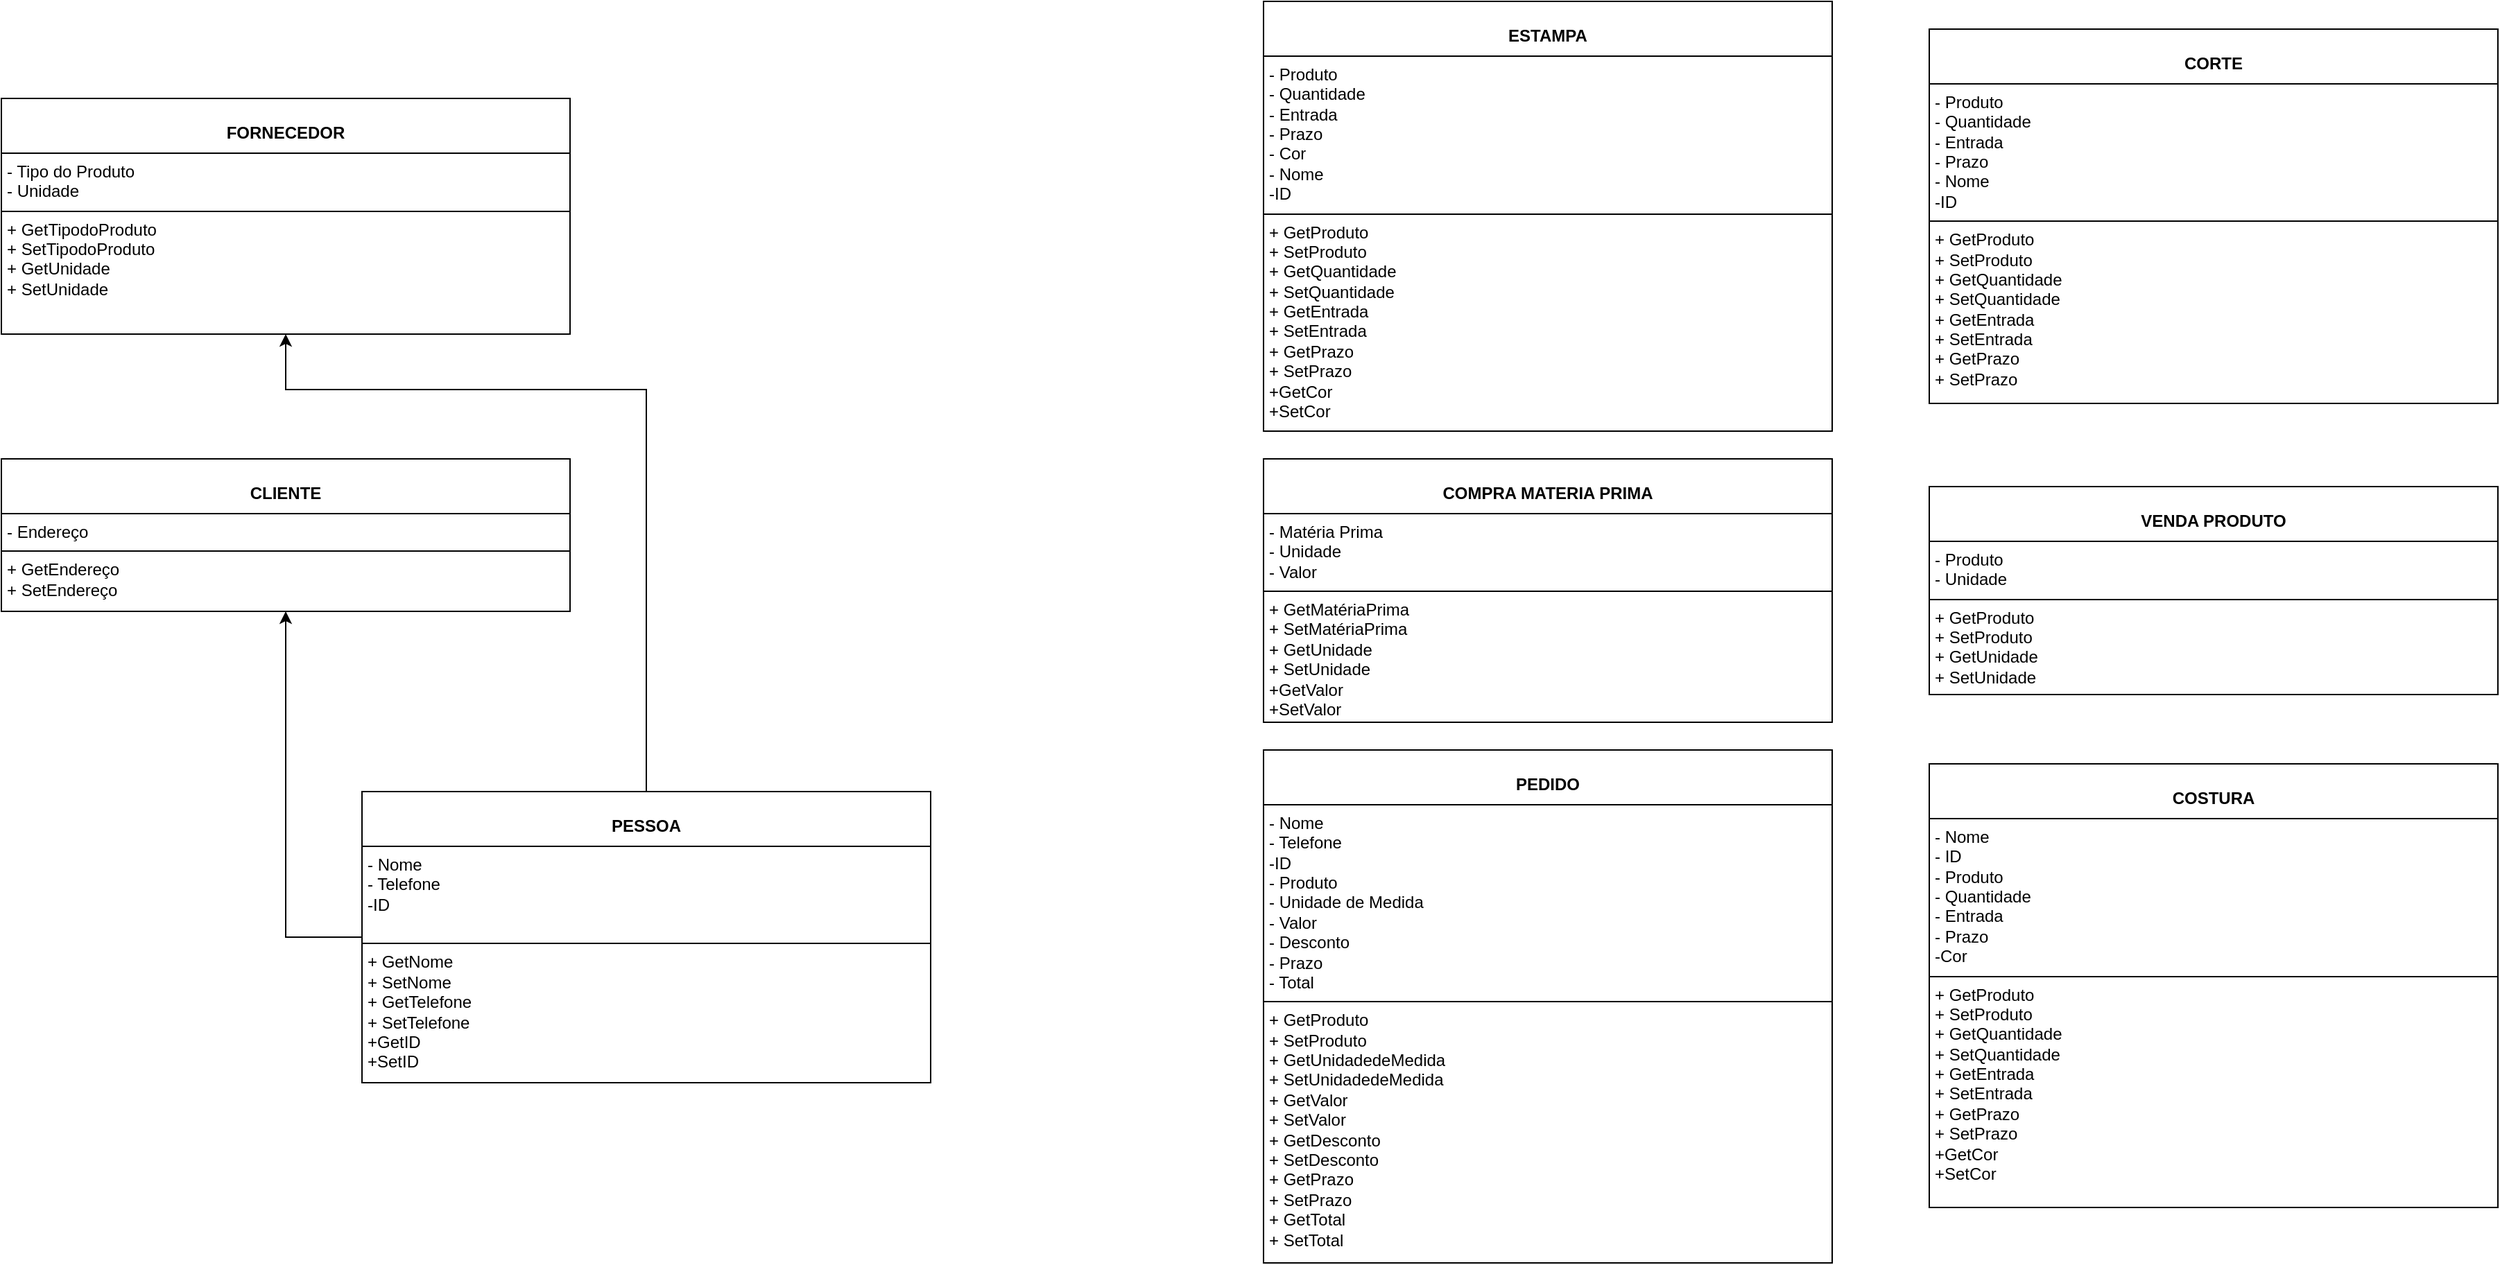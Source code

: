 <mxfile version="24.7.1" type="device" pages="3">
  <diagram name="Página-1" id="-OUhLw-CSufyOY77tMii">
    <mxGraphModel dx="2739" dy="2212" grid="1" gridSize="10" guides="1" tooltips="1" connect="1" arrows="1" fold="1" page="1" pageScale="1" pageWidth="827" pageHeight="1169" math="0" shadow="0">
      <root>
        <mxCell id="0" />
        <mxCell id="1" parent="0" />
        <mxCell id="h_jIUHGwtOCNw3scp08j-25" value="&lt;p style=&quot;margin:0px;margin-top:4px;text-align:center;&quot;&gt;&lt;br&gt;&lt;b&gt;CLIENTE&lt;/b&gt;&lt;/p&gt;&lt;hr size=&quot;1&quot; style=&quot;border-style:solid;&quot;&gt;&lt;p style=&quot;margin:0px;margin-left:4px;&quot;&gt;&lt;span style=&quot;background-color: initial;&quot;&gt;- Endereço&lt;/span&gt;&lt;br&gt;&lt;/p&gt;&lt;hr size=&quot;1&quot; style=&quot;border-style:solid;&quot;&gt;&lt;p style=&quot;margin:0px;margin-left:4px;&quot;&gt;&lt;span style=&quot;background-color: initial;&quot;&gt;+ GetEndereço&lt;/span&gt;&lt;br&gt;&lt;/p&gt;&lt;p style=&quot;margin:0px;margin-left:4px;&quot;&gt;+ SetEndereço&lt;/p&gt;&lt;p style=&quot;margin:0px;margin-left:4px;&quot;&gt;&lt;br&gt;&lt;/p&gt;&lt;p style=&quot;margin:0px;margin-left:4px;&quot;&gt;&lt;br&gt;&lt;/p&gt;" style="verticalAlign=top;align=left;overflow=fill;html=1;whiteSpace=wrap;" parent="1" vertex="1">
          <mxGeometry x="-530" y="-120" width="410" height="110" as="geometry" />
        </mxCell>
        <mxCell id="FXaSDLfJDTbHBxUfTmAR-3" style="edgeStyle=orthogonalEdgeStyle;rounded=0;orthogonalLoop=1;jettySize=auto;html=1;exitX=0;exitY=0.5;exitDx=0;exitDy=0;" parent="1" source="FXaSDLfJDTbHBxUfTmAR-2" target="h_jIUHGwtOCNw3scp08j-25" edge="1">
          <mxGeometry relative="1" as="geometry" />
        </mxCell>
        <mxCell id="rXn7UmB7zk-RdFheyqkD-2" style="edgeStyle=orthogonalEdgeStyle;rounded=0;orthogonalLoop=1;jettySize=auto;html=1;" edge="1" parent="1" source="FXaSDLfJDTbHBxUfTmAR-2" target="YHEsUlumm6oU0qOyoiwF-1">
          <mxGeometry relative="1" as="geometry">
            <Array as="points">
              <mxPoint x="-65" y="-170" />
              <mxPoint x="-325" y="-170" />
            </Array>
          </mxGeometry>
        </mxCell>
        <mxCell id="FXaSDLfJDTbHBxUfTmAR-2" value="&lt;p style=&quot;margin:0px;margin-top:4px;text-align:center;&quot;&gt;&lt;br&gt;&lt;b&gt;PESSOA&lt;/b&gt;&lt;/p&gt;&lt;hr size=&quot;1&quot; style=&quot;border-style:solid;&quot;&gt;&lt;p style=&quot;margin:0px;margin-left:4px;&quot;&gt;- Nome&lt;br&gt;- Telefone&lt;/p&gt;&lt;p style=&quot;margin:0px;margin-left:4px;&quot;&gt;-ID&lt;br&gt;&lt;/p&gt;&lt;div&gt;&lt;br&gt;&lt;/div&gt;&lt;hr size=&quot;1&quot; style=&quot;border-style:solid;&quot;&gt;&lt;p style=&quot;margin:0px;margin-left:4px;&quot;&gt;+ GetNome&lt;br&gt;+ SetNome&lt;/p&gt;&lt;p style=&quot;margin:0px;margin-left:4px;&quot;&gt;+ GetTelefone&lt;/p&gt;&lt;p style=&quot;margin:0px;margin-left:4px;&quot;&gt;+ SetTelefone&lt;/p&gt;&lt;p style=&quot;margin: 0px 0px 0px 4px;&quot;&gt;+GetID&lt;/p&gt;&lt;p style=&quot;margin: 0px 0px 0px 4px;&quot;&gt;+SetID&lt;/p&gt;&lt;p style=&quot;margin:0px;margin-left:4px;&quot;&gt;&lt;br&gt;&lt;/p&gt;" style="verticalAlign=top;align=left;overflow=fill;html=1;whiteSpace=wrap;" parent="1" vertex="1">
          <mxGeometry x="-270" y="120" width="410" height="210" as="geometry" />
        </mxCell>
        <mxCell id="81Nmng1sWPkBa8GWS_E0-1" value="&lt;p style=&quot;margin:0px;margin-top:4px;text-align:center;&quot;&gt;&lt;br&gt;&lt;b&gt;PEDIDO&lt;/b&gt;&lt;/p&gt;&lt;hr size=&quot;1&quot; style=&quot;border-style:solid;&quot;&gt;&lt;p style=&quot;margin: 0px 0px 0px 4px;&quot;&gt;- Nome&lt;br&gt;- Telefone&lt;/p&gt;&lt;p style=&quot;margin: 0px 0px 0px 4px;&quot;&gt;-ID&lt;br&gt;&lt;/p&gt;&lt;p style=&quot;margin:0px;margin-left:4px;&quot;&gt;- Produto&lt;/p&gt;&lt;p style=&quot;margin:0px;margin-left:4px;&quot;&gt;- Unidade de Medida&lt;/p&gt;&lt;p style=&quot;margin:0px;margin-left:4px;&quot;&gt;- Valor&lt;/p&gt;&lt;p style=&quot;margin:0px;margin-left:4px;&quot;&gt;- Desconto&lt;/p&gt;&lt;p style=&quot;margin:0px;margin-left:4px;&quot;&gt;- Prazo&lt;/p&gt;&lt;p style=&quot;margin:0px;margin-left:4px;&quot;&gt;- Total&lt;/p&gt;&lt;hr size=&quot;1&quot; style=&quot;border-style:solid;&quot;&gt;&lt;p style=&quot;margin:0px;margin-left:4px;&quot;&gt;&lt;span style=&quot;background-color: initial;&quot;&gt;+ GetProduto&lt;/span&gt;&lt;br&gt;&lt;/p&gt;&lt;p style=&quot;margin:0px;margin-left:4px;&quot;&gt;+ SetProduto&lt;/p&gt;&lt;p style=&quot;margin:0px;margin-left:4px;&quot;&gt;+ GetUnidadedeMedida&lt;/p&gt;&lt;p style=&quot;margin:0px;margin-left:4px;&quot;&gt;+ SetUnidadedeMedida&lt;/p&gt;&lt;p style=&quot;margin:0px;margin-left:4px;&quot;&gt;&lt;span style=&quot;background-color: initial;&quot;&gt;+ GetValor&lt;/span&gt;&lt;/p&gt;&lt;p style=&quot;margin:0px;margin-left:4px;&quot;&gt;&lt;span style=&quot;background-color: initial;&quot;&gt;+ SetValor&lt;/span&gt;&lt;/p&gt;&lt;p style=&quot;margin:0px;margin-left:4px;&quot;&gt;&lt;span style=&quot;background-color: initial;&quot;&gt;+ GetDesconto&lt;/span&gt;&lt;/p&gt;&lt;p style=&quot;margin:0px;margin-left:4px;&quot;&gt;&lt;span style=&quot;background-color: initial;&quot;&gt;+ SetDesconto&lt;/span&gt;&lt;/p&gt;&lt;p style=&quot;margin:0px;margin-left:4px;&quot;&gt;&lt;span style=&quot;background-color: initial;&quot;&gt;+ GetPrazo&lt;/span&gt;&lt;/p&gt;&lt;p style=&quot;margin:0px;margin-left:4px;&quot;&gt;&lt;span style=&quot;background-color: initial;&quot;&gt;+ SetPrazo&lt;/span&gt;&lt;br&gt;&lt;/p&gt;&lt;p style=&quot;margin:0px;margin-left:4px;&quot;&gt;&lt;span style=&quot;background-color: initial;&quot;&gt;+ GetTotal&lt;/span&gt;&lt;/p&gt;&lt;p style=&quot;margin:0px;margin-left:4px;&quot;&gt;&lt;span style=&quot;background-color: initial;&quot;&gt;+ SetTotal&lt;/span&gt;&lt;/p&gt;" style="verticalAlign=top;align=left;overflow=fill;html=1;whiteSpace=wrap;" parent="1" vertex="1">
          <mxGeometry x="380" y="90" width="410" height="370" as="geometry" />
        </mxCell>
        <mxCell id="81Nmng1sWPkBa8GWS_E0-4" value="&lt;p style=&quot;margin:0px;margin-top:4px;text-align:center;&quot;&gt;&lt;br&gt;&lt;b&gt;VENDA PRODUTO&lt;/b&gt;&lt;/p&gt;&lt;hr size=&quot;1&quot; style=&quot;border-style:solid;&quot;&gt;&lt;p style=&quot;margin:0px;margin-left:4px;&quot;&gt;- Produto&lt;br&gt;- Unidade&lt;/p&gt;&lt;hr size=&quot;1&quot; style=&quot;border-style:solid;&quot;&gt;&lt;p style=&quot;margin:0px;margin-left:4px;&quot;&gt;+ GetProduto&lt;br&gt;+ SetProduto&lt;/p&gt;&lt;p style=&quot;margin:0px;margin-left:4px;&quot;&gt;+ GetUnidade&lt;/p&gt;&lt;p style=&quot;margin:0px;margin-left:4px;&quot;&gt;+ SetUnidade&lt;/p&gt;&lt;p style=&quot;margin:0px;margin-left:4px;&quot;&gt;&lt;br&gt;&lt;/p&gt;&lt;p style=&quot;margin:0px;margin-left:4px;&quot;&gt;&lt;br&gt;&lt;/p&gt;" style="verticalAlign=top;align=left;overflow=fill;html=1;whiteSpace=wrap;" parent="1" vertex="1">
          <mxGeometry x="860" y="-100" width="410" height="150" as="geometry" />
        </mxCell>
        <mxCell id="81Nmng1sWPkBa8GWS_E0-7" value="&lt;p style=&quot;margin:0px;margin-top:4px;text-align:center;&quot;&gt;&lt;br&gt;&lt;b&gt;COSTURA&lt;/b&gt;&lt;/p&gt;&lt;hr size=&quot;1&quot; style=&quot;border-style:solid;&quot;&gt;&lt;p style=&quot;margin: 0px 0px 0px 4px;&quot;&gt;- Nome&lt;br&gt;&lt;/p&gt;&lt;p style=&quot;margin: 0px 0px 0px 4px;&quot;&gt;- ID&lt;br&gt;&lt;/p&gt;&lt;p style=&quot;margin:0px;margin-left:4px;&quot;&gt;- Produto&lt;/p&gt;&lt;p style=&quot;margin:0px;margin-left:4px;&quot;&gt;- Quantidade&lt;/p&gt;&lt;p style=&quot;margin:0px;margin-left:4px;&quot;&gt;- Entrada&lt;/p&gt;&lt;p style=&quot;margin:0px;margin-left:4px;&quot;&gt;- Prazo&lt;/p&gt;&lt;p style=&quot;margin:0px;margin-left:4px;&quot;&gt;-Cor&lt;/p&gt;&lt;hr size=&quot;1&quot; style=&quot;border-style:solid;&quot;&gt;&lt;p style=&quot;margin:0px;margin-left:4px;&quot;&gt;&lt;span style=&quot;background-color: initial;&quot;&gt;+ GetProduto&lt;/span&gt;&lt;br&gt;&lt;/p&gt;&lt;p style=&quot;margin:0px;margin-left:4px;&quot;&gt;+ SetProduto&lt;/p&gt;&lt;p style=&quot;margin:0px;margin-left:4px;&quot;&gt;+ Get&lt;span style=&quot;background-color: initial;&quot;&gt;Quantidade&lt;/span&gt;&lt;/p&gt;&lt;p style=&quot;margin:0px;margin-left:4px;&quot;&gt;+ Set&lt;span style=&quot;background-color: initial;&quot;&gt;Quantidade&lt;/span&gt;&lt;/p&gt;&lt;p style=&quot;margin:0px;margin-left:4px;&quot;&gt;&lt;span style=&quot;background-color: initial;&quot;&gt;+ Get&lt;/span&gt;&lt;span style=&quot;background-color: initial;&quot;&gt;Entrada&lt;/span&gt;&lt;/p&gt;&lt;p style=&quot;margin:0px;margin-left:4px;&quot;&gt;&lt;span style=&quot;background-color: initial;&quot;&gt;+ Set&lt;/span&gt;&lt;span style=&quot;background-color: initial;&quot;&gt;Entrada&lt;/span&gt;&lt;/p&gt;&lt;p style=&quot;margin:0px;margin-left:4px;&quot;&gt;&lt;span style=&quot;background-color: initial;&quot;&gt;+ Get&lt;/span&gt;&lt;span style=&quot;background-color: initial;&quot;&gt;Prazo&lt;/span&gt;&lt;/p&gt;&lt;p style=&quot;margin:0px;margin-left:4px;&quot;&gt;&lt;span style=&quot;background-color: initial;&quot;&gt;+ Set&lt;/span&gt;&lt;span style=&quot;background-color: initial;&quot;&gt;Prazo&lt;/span&gt;&lt;/p&gt;&lt;p style=&quot;margin:0px;margin-left:4px;&quot;&gt;&lt;span style=&quot;background-color: initial;&quot;&gt;+GetCor&lt;/span&gt;&lt;/p&gt;&lt;p style=&quot;margin:0px;margin-left:4px;&quot;&gt;&lt;span style=&quot;background-color: initial;&quot;&gt;+SetCor&lt;/span&gt;&lt;/p&gt;" style="verticalAlign=top;align=left;overflow=fill;html=1;whiteSpace=wrap;" parent="1" vertex="1">
          <mxGeometry x="860" y="100" width="410" height="320" as="geometry" />
        </mxCell>
        <mxCell id="81Nmng1sWPkBa8GWS_E0-10" value="&lt;p style=&quot;margin:0px;margin-top:4px;text-align:center;&quot;&gt;&lt;br&gt;&lt;b&gt;CORTE&lt;/b&gt;&lt;/p&gt;&lt;hr size=&quot;1&quot; style=&quot;border-style:solid;&quot;&gt;&lt;p style=&quot;margin:0px;margin-left:4px;&quot;&gt;- Produto&lt;/p&gt;&lt;p style=&quot;margin:0px;margin-left:4px;&quot;&gt;- Quantidade&lt;/p&gt;&lt;p style=&quot;margin:0px;margin-left:4px;&quot;&gt;- Entrada&lt;/p&gt;&lt;p style=&quot;margin:0px;margin-left:4px;&quot;&gt;- Prazo&lt;/p&gt;&lt;p style=&quot;margin: 0px 0px 0px 4px;&quot;&gt;- Nome&lt;br&gt;&lt;/p&gt;&lt;p style=&quot;margin: 0px 0px 0px 4px;&quot;&gt;-ID&lt;/p&gt;&lt;hr size=&quot;1&quot; style=&quot;border-style:solid;&quot;&gt;&lt;p style=&quot;margin:0px;margin-left:4px;&quot;&gt;&lt;span style=&quot;background-color: initial;&quot;&gt;+ GetProduto&lt;/span&gt;&lt;br&gt;&lt;/p&gt;&lt;p style=&quot;margin:0px;margin-left:4px;&quot;&gt;+ SetProduto&lt;/p&gt;&lt;p style=&quot;margin:0px;margin-left:4px;&quot;&gt;+ Get&lt;span style=&quot;background-color: initial;&quot;&gt;Quantidade&lt;/span&gt;&lt;/p&gt;&lt;p style=&quot;margin:0px;margin-left:4px;&quot;&gt;+ Set&lt;span style=&quot;background-color: initial;&quot;&gt;Quantidade&lt;/span&gt;&lt;/p&gt;&lt;p style=&quot;margin:0px;margin-left:4px;&quot;&gt;&lt;span style=&quot;background-color: initial;&quot;&gt;+ Get&lt;/span&gt;&lt;span style=&quot;background-color: initial;&quot;&gt;Entrada&lt;/span&gt;&lt;/p&gt;&lt;p style=&quot;margin:0px;margin-left:4px;&quot;&gt;&lt;span style=&quot;background-color: initial;&quot;&gt;+ Set&lt;/span&gt;&lt;span style=&quot;background-color: initial;&quot;&gt;Entrada&lt;/span&gt;&lt;/p&gt;&lt;p style=&quot;margin:0px;margin-left:4px;&quot;&gt;&lt;span style=&quot;background-color: initial;&quot;&gt;+ Get&lt;/span&gt;&lt;span style=&quot;background-color: initial;&quot;&gt;Prazo&lt;/span&gt;&lt;/p&gt;&lt;p style=&quot;margin:0px;margin-left:4px;&quot;&gt;&lt;span style=&quot;background-color: initial;&quot;&gt;+ Set&lt;/span&gt;&lt;span style=&quot;background-color: initial;&quot;&gt;Prazo&lt;/span&gt;&lt;/p&gt;&lt;p style=&quot;margin:0px;margin-left:4px;&quot;&gt;&lt;br&gt;&lt;/p&gt;" style="verticalAlign=top;align=left;overflow=fill;html=1;whiteSpace=wrap;" parent="1" vertex="1">
          <mxGeometry x="860" y="-430" width="410" height="270" as="geometry" />
        </mxCell>
        <mxCell id="81Nmng1sWPkBa8GWS_E0-13" value="&lt;p style=&quot;margin:0px;margin-top:4px;text-align:center;&quot;&gt;&lt;br&gt;&lt;b&gt;ESTAMPA&lt;/b&gt;&lt;/p&gt;&lt;hr size=&quot;1&quot; style=&quot;border-style:solid;&quot;&gt;&lt;p style=&quot;margin:0px;margin-left:4px;&quot;&gt;- Produto&lt;/p&gt;&lt;p style=&quot;margin:0px;margin-left:4px;&quot;&gt;- Quantidade&lt;/p&gt;&lt;p style=&quot;margin:0px;margin-left:4px;&quot;&gt;- Entrada&lt;/p&gt;&lt;p style=&quot;margin:0px;margin-left:4px;&quot;&gt;- Prazo&lt;/p&gt;&lt;p style=&quot;margin:0px;margin-left:4px;&quot;&gt;- Cor&lt;/p&gt;&lt;p style=&quot;margin: 0px 0px 0px 4px;&quot;&gt;- Nome&lt;br&gt;&lt;/p&gt;&lt;p style=&quot;margin: 0px 0px 0px 4px;&quot;&gt;-ID&lt;/p&gt;&lt;hr size=&quot;1&quot; style=&quot;border-style:solid;&quot;&gt;&lt;p style=&quot;margin:0px;margin-left:4px;&quot;&gt;&lt;span style=&quot;background-color: initial;&quot;&gt;+ GetProduto&lt;/span&gt;&lt;br&gt;&lt;/p&gt;&lt;p style=&quot;margin:0px;margin-left:4px;&quot;&gt;+ SetProduto&lt;/p&gt;&lt;p style=&quot;margin:0px;margin-left:4px;&quot;&gt;+ Get&lt;span style=&quot;background-color: initial;&quot;&gt;Quantidade&lt;/span&gt;&lt;/p&gt;&lt;p style=&quot;margin:0px;margin-left:4px;&quot;&gt;+ Set&lt;span style=&quot;background-color: initial;&quot;&gt;Quantidade&lt;/span&gt;&lt;/p&gt;&lt;p style=&quot;margin:0px;margin-left:4px;&quot;&gt;&lt;span style=&quot;background-color: initial;&quot;&gt;+ Get&lt;/span&gt;&lt;span style=&quot;background-color: initial;&quot;&gt;Entrada&lt;/span&gt;&lt;/p&gt;&lt;p style=&quot;margin:0px;margin-left:4px;&quot;&gt;&lt;span style=&quot;background-color: initial;&quot;&gt;+ Set&lt;/span&gt;&lt;span style=&quot;background-color: initial;&quot;&gt;Entrada&lt;/span&gt;&lt;/p&gt;&lt;p style=&quot;margin:0px;margin-left:4px;&quot;&gt;&lt;span style=&quot;background-color: initial;&quot;&gt;+ Get&lt;/span&gt;&lt;span style=&quot;background-color: initial;&quot;&gt;Prazo&lt;/span&gt;&lt;/p&gt;&lt;p style=&quot;margin:0px;margin-left:4px;&quot;&gt;&lt;span style=&quot;background-color: initial;&quot;&gt;+ Set&lt;/span&gt;&lt;span style=&quot;background-color: initial;&quot;&gt;Prazo&lt;/span&gt;&lt;/p&gt;&lt;p style=&quot;margin:0px;margin-left:4px;&quot;&gt;&lt;span style=&quot;background-color: initial;&quot;&gt;+GetCor&lt;/span&gt;&lt;/p&gt;&lt;p style=&quot;margin:0px;margin-left:4px;&quot;&gt;&lt;span style=&quot;background-color: initial;&quot;&gt;+SetCor&lt;/span&gt;&lt;/p&gt;" style="verticalAlign=top;align=left;overflow=fill;html=1;whiteSpace=wrap;" parent="1" vertex="1">
          <mxGeometry x="380" y="-450" width="410" height="310" as="geometry" />
        </mxCell>
        <mxCell id="YHEsUlumm6oU0qOyoiwF-1" value="&lt;p style=&quot;margin:0px;margin-top:4px;text-align:center;&quot;&gt;&lt;br&gt;&lt;b&gt;FORNECEDOR&lt;/b&gt;&lt;/p&gt;&lt;hr size=&quot;1&quot; style=&quot;border-style:solid;&quot;&gt;&lt;p style=&quot;margin:0px;margin-left:4px;&quot;&gt;- Tipo do Produto&lt;/p&gt;&lt;p style=&quot;margin:0px;margin-left:4px;&quot;&gt;- Unidade&lt;/p&gt;&lt;hr size=&quot;1&quot; style=&quot;border-style:solid;&quot;&gt;&lt;p style=&quot;margin:0px;margin-left:4px;&quot;&gt;&lt;span style=&quot;background-color: initial;&quot;&gt;+ Get&lt;/span&gt;&lt;span style=&quot;background-color: initial;&quot;&gt;TipodoProduto&lt;/span&gt;&lt;br&gt;&lt;/p&gt;&lt;p style=&quot;margin:0px;margin-left:4px;&quot;&gt;+ Set&lt;span style=&quot;background-color: initial;&quot;&gt;TipodoProduto&lt;/span&gt;&lt;/p&gt;&lt;p style=&quot;margin:0px;margin-left:4px;&quot;&gt;+ Get&lt;span style=&quot;background-color: initial;&quot;&gt;Unidade&lt;/span&gt;&lt;/p&gt;&lt;p style=&quot;margin:0px;margin-left:4px;&quot;&gt;+ Set&lt;span style=&quot;background-color: initial;&quot;&gt;Unidade&lt;/span&gt;&lt;/p&gt;&lt;p style=&quot;margin:0px;margin-left:4px;&quot;&gt;&lt;br&gt;&lt;/p&gt;&lt;p style=&quot;margin:0px;margin-left:4px;&quot;&gt;&lt;br&gt;&lt;/p&gt;" style="verticalAlign=top;align=left;overflow=fill;html=1;whiteSpace=wrap;" parent="1" vertex="1">
          <mxGeometry x="-530" y="-380" width="410" height="170" as="geometry" />
        </mxCell>
        <mxCell id="YHEsUlumm6oU0qOyoiwF-3" value="&lt;p style=&quot;margin:0px;margin-top:4px;text-align:center;&quot;&gt;&lt;br&gt;&lt;b&gt;COMPRA MATERIA PRIMA&lt;/b&gt;&lt;/p&gt;&lt;hr size=&quot;1&quot; style=&quot;border-style:solid;&quot;&gt;&lt;p style=&quot;margin:0px;margin-left:4px;&quot;&gt;- Matéria Prima&lt;/p&gt;&lt;p style=&quot;margin:0px;margin-left:4px;&quot;&gt;- Unidade&lt;/p&gt;&lt;p style=&quot;margin:0px;margin-left:4px;&quot;&gt;- Valor&lt;/p&gt;&lt;hr size=&quot;1&quot; style=&quot;border-style:solid;&quot;&gt;&lt;p style=&quot;margin:0px;margin-left:4px;&quot;&gt;&lt;span style=&quot;background-color: initial;&quot;&gt;+ Get&lt;/span&gt;&lt;span style=&quot;background-color: initial;&quot;&gt;MatériaPrima&lt;/span&gt;&lt;/p&gt;&lt;p style=&quot;margin:0px;margin-left:4px;&quot;&gt;+ Set&lt;span style=&quot;background-color: initial;&quot;&gt;MatériaPrima&lt;/span&gt;&lt;/p&gt;&lt;p style=&quot;margin:0px;margin-left:4px;&quot;&gt;+ Get&lt;span style=&quot;background-color: initial;&quot;&gt;Unidade&lt;/span&gt;&lt;/p&gt;&lt;p style=&quot;margin:0px;margin-left:4px;&quot;&gt;+ Set&lt;span style=&quot;background-color: initial;&quot;&gt;Unidade&lt;/span&gt;&lt;/p&gt;&lt;p style=&quot;margin:0px;margin-left:4px;&quot;&gt;&lt;span style=&quot;background-color: initial;&quot;&gt;+GetValor&lt;/span&gt;&lt;/p&gt;&lt;p style=&quot;margin:0px;margin-left:4px;&quot;&gt;&lt;span style=&quot;background-color: initial;&quot;&gt;+SetValor&lt;/span&gt;&lt;/p&gt;&lt;p style=&quot;margin:0px;margin-left:4px;&quot;&gt;&lt;br&gt;&lt;/p&gt;&lt;p style=&quot;margin:0px;margin-left:4px;&quot;&gt;&lt;br&gt;&lt;/p&gt;" style="verticalAlign=top;align=left;overflow=fill;html=1;whiteSpace=wrap;" parent="1" vertex="1">
          <mxGeometry x="380" y="-120" width="410" height="190" as="geometry" />
        </mxCell>
      </root>
    </mxGraphModel>
  </diagram>
  <diagram id="6xMDFGMM9toji-j03zHq" name="Página-2">
    <mxGraphModel dx="2261" dy="782" grid="1" gridSize="10" guides="1" tooltips="1" connect="1" arrows="1" fold="1" page="1" pageScale="1" pageWidth="827" pageHeight="1169" math="0" shadow="0">
      <root>
        <mxCell id="0" />
        <mxCell id="1" parent="0" />
        <mxCell id="k3QjRgz9QZ5SmKXSFLEn-1" value="&lt;p style=&quot;margin:0px;margin-top:4px;text-align:center;&quot;&gt;&lt;br&gt;&lt;b&gt;UNIDADE&lt;/b&gt;&lt;/p&gt;&lt;hr size=&quot;1&quot; style=&quot;border-style:solid;&quot;&gt;&lt;p style=&quot;margin:0px;margin-left:4px;&quot;&gt;- Nome&lt;br&gt;&lt;/p&gt;&lt;p style=&quot;margin:0px;margin-left:4px;&quot;&gt;-ID&lt;br&gt;&lt;/p&gt;&lt;hr size=&quot;1&quot; style=&quot;border-style:solid;&quot;&gt;&lt;p style=&quot;margin:0px;margin-left:4px;&quot;&gt;+ GetNome&lt;br&gt;+ SetNome&lt;/p&gt;&lt;p style=&quot;margin: 0px 0px 0px 4px;&quot;&gt;&lt;span style=&quot;background-color: initial;&quot;&gt;+ GetID&lt;/span&gt;&lt;/p&gt;&lt;p style=&quot;margin: 0px 0px 0px 4px;&quot;&gt;+ SetID&lt;/p&gt;&lt;div&gt;&lt;br&gt;&lt;/div&gt;" style="verticalAlign=top;align=left;overflow=fill;html=1;whiteSpace=wrap;" parent="1" vertex="1">
          <mxGeometry x="-10" y="290" width="410" height="150" as="geometry" />
        </mxCell>
        <mxCell id="dm8za-yfyK-Y-TyQp72J-1" value="&lt;p style=&quot;margin:0px;margin-top:4px;text-align:center;&quot;&gt;&lt;br&gt;&lt;b&gt;ESTOQUE&lt;/b&gt;&lt;/p&gt;&lt;hr size=&quot;1&quot; style=&quot;border-style:solid;&quot;&gt;&lt;p style=&quot;margin:0px;margin-left:4px;&quot;&gt;- Matéria Prima&lt;/p&gt;&lt;p style=&quot;margin:0px;margin-left:4px;&quot;&gt;&lt;span style=&quot;background-color: initial;&quot;&gt;- Quantidade&lt;/span&gt;&lt;/p&gt;&lt;p style=&quot;margin:0px;margin-left:4px;&quot;&gt;- Entrada&lt;/p&gt;&lt;p style=&quot;margin:0px;margin-left:4px;&quot;&gt;- Fornecedor&lt;/p&gt;&lt;p style=&quot;margin:0px;margin-left:4px;&quot;&gt;-ID&lt;/p&gt;&lt;hr size=&quot;1&quot; style=&quot;border-style:solid;&quot;&gt;&lt;p style=&quot;margin:0px;margin-left:4px;&quot;&gt;&lt;span style=&quot;background-color: initial;&quot;&gt;+ Get&lt;/span&gt;&lt;span style=&quot;background-color: initial;&quot;&gt;MatériaPrima&lt;/span&gt;&lt;br&gt;&lt;/p&gt;&lt;p style=&quot;margin:0px;margin-left:4px;&quot;&gt;+ Set&lt;span style=&quot;background-color: initial;&quot;&gt;MatériaPrima&lt;/span&gt;&lt;/p&gt;&lt;p style=&quot;margin:0px;margin-left:4px;&quot;&gt;+ Get&lt;span style=&quot;background-color: initial;&quot;&gt;Quantidade&lt;/span&gt;&lt;/p&gt;&lt;p style=&quot;margin:0px;margin-left:4px;&quot;&gt;+ Set&lt;span style=&quot;background-color: initial;&quot;&gt;Quantidade&lt;/span&gt;&lt;/p&gt;&lt;p style=&quot;margin:0px;margin-left:4px;&quot;&gt;&lt;span style=&quot;background-color: initial;&quot;&gt;+ Get&lt;/span&gt;&lt;span style=&quot;background-color: initial;&quot;&gt;Entrada&lt;/span&gt;&lt;/p&gt;&lt;p style=&quot;margin:0px;margin-left:4px;&quot;&gt;&lt;span style=&quot;background-color: initial;&quot;&gt;+ Set&lt;/span&gt;&lt;span style=&quot;background-color: initial;&quot;&gt;Entrada&lt;/span&gt;&lt;/p&gt;&lt;p style=&quot;margin:0px;margin-left:4px;&quot;&gt;&lt;span style=&quot;background-color: initial;&quot;&gt;+ Get&lt;/span&gt;&lt;span style=&quot;background-color: initial;&quot;&gt;Fornecedor&lt;/span&gt;&lt;/p&gt;&lt;p style=&quot;margin:0px;margin-left:4px;&quot;&gt;&lt;span style=&quot;background-color: initial;&quot;&gt;+ Set&lt;/span&gt;&lt;span style=&quot;background-color: initial;&quot;&gt;Fornecedor&lt;/span&gt;&lt;/p&gt;&lt;p style=&quot;margin:0px;margin-left:4px;&quot;&gt;&lt;span style=&quot;background-color: initial;&quot;&gt;+GetID&lt;/span&gt;&lt;/p&gt;&lt;p style=&quot;margin:0px;margin-left:4px;&quot;&gt;&lt;span style=&quot;background-color: initial;&quot;&gt;+SetID&lt;/span&gt;&lt;/p&gt;&lt;div&gt;&lt;span style=&quot;background-color: initial;&quot;&gt;&lt;br&gt;&lt;/span&gt;&lt;/div&gt;" style="verticalAlign=top;align=left;overflow=fill;html=1;whiteSpace=wrap;" parent="1" vertex="1">
          <mxGeometry x="-10" y="490" width="410" height="280" as="geometry" />
        </mxCell>
        <mxCell id="yBM_-R49GGKVKk-hhhns-1" value="&lt;p style=&quot;margin:0px;margin-top:4px;text-align:center;&quot;&gt;&lt;br&gt;&lt;b&gt;PRODUTO&lt;/b&gt;&lt;/p&gt;&lt;hr size=&quot;1&quot; style=&quot;border-style:solid;&quot;&gt;&lt;p style=&quot;margin:0px;margin-left:4px;&quot;&gt;- Tipo de Produto&lt;/p&gt;&lt;p style=&quot;margin:0px;margin-left:4px;&quot;&gt;&lt;span style=&quot;background-color: initial;&quot;&gt;- Unidade&lt;/span&gt;&lt;/p&gt;&lt;p style=&quot;margin:0px;margin-left:4px;&quot;&gt;- Cor&lt;/p&gt;&lt;p style=&quot;margin:0px;margin-left:4px;&quot;&gt;- Tecido&lt;/p&gt;&lt;p style=&quot;margin:0px;margin-left:4px;&quot;&gt;- Marca&lt;/p&gt;&lt;p style=&quot;margin:0px;margin-left:4px;&quot;&gt;- ID&lt;/p&gt;&lt;hr size=&quot;1&quot; style=&quot;border-style:solid;&quot;&gt;&lt;p style=&quot;margin:0px;margin-left:4px;&quot;&gt;&lt;span style=&quot;background-color: initial;&quot;&gt;+ GetTipodeProduto&lt;/span&gt;&lt;br&gt;&lt;/p&gt;&lt;p style=&quot;margin:0px;margin-left:4px;&quot;&gt;+ Set&lt;span style=&quot;background-color: initial;&quot;&gt;TipodeProduto&lt;/span&gt;&lt;/p&gt;&lt;p style=&quot;margin:0px;margin-left:4px;&quot;&gt;+ Get&lt;span style=&quot;background-color: initial;&quot;&gt;Unidade&lt;/span&gt;&lt;/p&gt;&lt;p style=&quot;margin:0px;margin-left:4px;&quot;&gt;+ Set&lt;span style=&quot;background-color: initial;&quot;&gt;Unidade&lt;/span&gt;&lt;/p&gt;&lt;p style=&quot;margin:0px;margin-left:4px;&quot;&gt;&lt;span style=&quot;background-color: initial;&quot;&gt;+ Get&lt;/span&gt;&lt;span style=&quot;background-color: initial;&quot;&gt;Cor&lt;/span&gt;&lt;/p&gt;&lt;p style=&quot;margin:0px;margin-left:4px;&quot;&gt;&lt;span style=&quot;background-color: initial;&quot;&gt;+ Set&lt;/span&gt;&lt;span style=&quot;background-color: initial;&quot;&gt;Cor&lt;/span&gt;&lt;/p&gt;&lt;p style=&quot;margin:0px;margin-left:4px;&quot;&gt;&lt;span style=&quot;background-color: initial;&quot;&gt;+ Get&lt;/span&gt;&lt;span style=&quot;background-color: initial;&quot;&gt;Tecido&lt;/span&gt;&lt;/p&gt;&lt;p style=&quot;margin:0px;margin-left:4px;&quot;&gt;&lt;span style=&quot;background-color: initial;&quot;&gt;+ Set&lt;/span&gt;&lt;span style=&quot;background-color: initial;&quot;&gt;Tecido&lt;/span&gt;&lt;/p&gt;&lt;p style=&quot;margin:0px;margin-left:4px;&quot;&gt;&lt;span style=&quot;background-color: initial;&quot;&gt;+&amp;nbsp;&lt;/span&gt;&lt;span style=&quot;background-color: initial;&quot;&gt;GetMarca&lt;/span&gt;&lt;/p&gt;&lt;p style=&quot;margin:0px;margin-left:4px;&quot;&gt;&lt;span style=&quot;background-color: initial;&quot;&gt;+ SetMarca&lt;/span&gt;&lt;/p&gt;&lt;p style=&quot;margin:0px;margin-left:4px;&quot;&gt;&lt;span style=&quot;background-color: initial;&quot;&gt;+ GetID&lt;/span&gt;&lt;/p&gt;&lt;p style=&quot;margin:0px;margin-left:4px;&quot;&gt;+ SetID&lt;/p&gt;&lt;div&gt;&lt;span style=&quot;background-color: initial;&quot;&gt;&lt;br&gt;&lt;/span&gt;&lt;/div&gt;" style="verticalAlign=top;align=left;overflow=fill;html=1;whiteSpace=wrap;" parent="1" vertex="1">
          <mxGeometry x="470" y="425" width="410" height="320" as="geometry" />
        </mxCell>
        <mxCell id="cmh8tbjaTwBoFSOf2EKe-1" value="&lt;p style=&quot;margin:0px;margin-top:4px;text-align:center;&quot;&gt;&lt;br&gt;&lt;b&gt;CADASTRO MATÉRIA PRIMA&lt;/b&gt;&lt;/p&gt;&lt;hr size=&quot;1&quot; style=&quot;border-style:solid;&quot;&gt;&lt;p style=&quot;margin:0px;margin-left:4px;&quot;&gt;- Tipo de Produto&lt;/p&gt;&lt;p style=&quot;margin:0px;margin-left:4px;&quot;&gt;&lt;span style=&quot;background-color: initial;&quot;&gt;- Unidade&lt;/span&gt;&lt;/p&gt;&lt;p style=&quot;margin:0px;margin-left:4px;&quot;&gt;&lt;span style=&quot;background-color: initial;&quot;&gt;-ID&lt;/span&gt;&lt;/p&gt;&lt;hr size=&quot;1&quot; style=&quot;border-style:solid;&quot;&gt;&lt;p style=&quot;margin:0px;margin-left:4px;&quot;&gt;&lt;span style=&quot;background-color: initial;&quot;&gt;+ GetTipodeProduto&lt;/span&gt;&lt;br&gt;&lt;/p&gt;&lt;p style=&quot;margin:0px;margin-left:4px;&quot;&gt;+ Set&lt;span style=&quot;background-color: initial;&quot;&gt;TipodeProduto&lt;/span&gt;&lt;/p&gt;&lt;p style=&quot;margin:0px;margin-left:4px;&quot;&gt;+ Get&lt;span style=&quot;background-color: initial;&quot;&gt;Unidade&lt;/span&gt;&lt;/p&gt;&lt;p style=&quot;margin:0px;margin-left:4px;&quot;&gt;+ Set&lt;span style=&quot;background-color: initial;&quot;&gt;Unidade&lt;/span&gt;&lt;/p&gt;&lt;p style=&quot;margin: 0px 0px 0px 4px;&quot;&gt;&lt;span style=&quot;background-color: initial;&quot;&gt;+ GetID&lt;/span&gt;&lt;/p&gt;&lt;p style=&quot;margin: 0px 0px 0px 4px;&quot;&gt;+ SetID&lt;/p&gt;" style="verticalAlign=top;align=left;overflow=fill;html=1;whiteSpace=wrap;" parent="1" vertex="1">
          <mxGeometry x="470" y="180" width="410" height="190" as="geometry" />
        </mxCell>
        <mxCell id="yqUmnJKeedlPwWftjEBn-1" value="&lt;p style=&quot;margin:0px;margin-top:4px;text-align:center;&quot;&gt;&lt;br&gt;&lt;b&gt;FORNECEDOR MATÉRIA PRIMA&lt;/b&gt;&lt;/p&gt;&lt;hr size=&quot;1&quot; style=&quot;border-style:solid;&quot;&gt;&lt;p style=&quot;margin:0px;margin-left:4px;&quot;&gt;- Matéria Prima&lt;/p&gt;&lt;p style=&quot;margin:0px;margin-left:4px;&quot;&gt;&lt;span style=&quot;background-color: initial;&quot;&gt;-IDFornecedor&lt;/span&gt;&lt;/p&gt;&lt;hr size=&quot;1&quot; style=&quot;border-style:solid;&quot;&gt;&lt;p style=&quot;margin:0px;margin-left:4px;&quot;&gt;&lt;span style=&quot;background-color: initial;&quot;&gt;+ GetMatériaPrima&lt;/span&gt;&lt;br&gt;&lt;/p&gt;&lt;p style=&quot;margin:0px;margin-left:4px;&quot;&gt;+ Set&lt;span style=&quot;background-color: initial;&quot;&gt;MatériaPrima&lt;/span&gt;&lt;/p&gt;&lt;p style=&quot;margin:0px;margin-left:4px;&quot;&gt;+ GetIdFornecedor&lt;/p&gt;&lt;p style=&quot;margin:0px;margin-left:4px;&quot;&gt;+ Set&lt;span style=&quot;background-color: initial;&quot;&gt;IdFornecedor&lt;/span&gt;&lt;/p&gt;" style="verticalAlign=top;align=left;overflow=fill;html=1;whiteSpace=wrap;" parent="1" vertex="1">
          <mxGeometry x="-10" y="90" width="410" height="150" as="geometry" />
        </mxCell>
      </root>
    </mxGraphModel>
  </diagram>
  <diagram id="hsTU9LjtC14oqdp3_ekt" name="Página-3">
    <mxGraphModel dx="2739" dy="2212" grid="1" gridSize="10" guides="1" tooltips="1" connect="1" arrows="1" fold="1" page="1" pageScale="1" pageWidth="827" pageHeight="1169" math="0" shadow="0">
      <root>
        <mxCell id="0" />
        <mxCell id="1" parent="0" />
        <mxCell id="xpvsWk9IMlpvKpd5QSPD-1" value="&lt;p style=&quot;margin:0px;margin-top:4px;text-align:center;&quot;&gt;&lt;br&gt;&lt;b&gt;CLIENTE&lt;/b&gt;&lt;/p&gt;&lt;hr size=&quot;1&quot; style=&quot;border-style:solid;&quot;&gt;&lt;p style=&quot;margin:0px;margin-left:4px;&quot;&gt;&lt;br&gt;&lt;/p&gt;&lt;hr size=&quot;1&quot; style=&quot;border-style:solid;&quot;&gt;&lt;p style=&quot;margin:0px;margin-left:4px;&quot;&gt;&lt;br&gt;&lt;/p&gt;&lt;p style=&quot;margin:0px;margin-left:4px;&quot;&gt;&lt;br&gt;&lt;/p&gt;" style="verticalAlign=top;align=left;overflow=fill;html=1;whiteSpace=wrap;" vertex="1" parent="1">
          <mxGeometry x="-300" y="150" width="410" height="110" as="geometry" />
        </mxCell>
        <mxCell id="xpvsWk9IMlpvKpd5QSPD-2" style="edgeStyle=orthogonalEdgeStyle;rounded=0;orthogonalLoop=1;jettySize=auto;html=1;exitX=0;exitY=0.5;exitDx=0;exitDy=0;" edge="1" parent="1" source="xpvsWk9IMlpvKpd5QSPD-7" target="xpvsWk9IMlpvKpd5QSPD-1">
          <mxGeometry relative="1" as="geometry" />
        </mxCell>
        <mxCell id="xpvsWk9IMlpvKpd5QSPD-3" style="edgeStyle=orthogonalEdgeStyle;rounded=0;orthogonalLoop=1;jettySize=auto;html=1;" edge="1" parent="1" source="xpvsWk9IMlpvKpd5QSPD-7" target="xpvsWk9IMlpvKpd5QSPD-8">
          <mxGeometry relative="1" as="geometry" />
        </mxCell>
        <mxCell id="xpvsWk9IMlpvKpd5QSPD-4" style="edgeStyle=orthogonalEdgeStyle;rounded=0;orthogonalLoop=1;jettySize=auto;html=1;entryX=0;entryY=0.5;entryDx=0;entryDy=0;" edge="1" parent="1" source="xpvsWk9IMlpvKpd5QSPD-7" target="xpvsWk9IMlpvKpd5QSPD-10">
          <mxGeometry relative="1" as="geometry">
            <Array as="points">
              <mxPoint x="530" y="-140" />
            </Array>
          </mxGeometry>
        </mxCell>
        <mxCell id="xpvsWk9IMlpvKpd5QSPD-5" style="edgeStyle=orthogonalEdgeStyle;rounded=0;orthogonalLoop=1;jettySize=auto;html=1;" edge="1" parent="1" source="xpvsWk9IMlpvKpd5QSPD-7" target="xpvsWk9IMlpvKpd5QSPD-11">
          <mxGeometry relative="1" as="geometry">
            <Array as="points">
              <mxPoint x="335" y="-140" />
              <mxPoint x="335" y="-140" />
            </Array>
          </mxGeometry>
        </mxCell>
        <mxCell id="xpvsWk9IMlpvKpd5QSPD-6" style="edgeStyle=orthogonalEdgeStyle;rounded=0;orthogonalLoop=1;jettySize=auto;html=1;entryX=0.5;entryY=1;entryDx=0;entryDy=0;" edge="1" parent="1" source="xpvsWk9IMlpvKpd5QSPD-7" target="xpvsWk9IMlpvKpd5QSPD-12">
          <mxGeometry relative="1" as="geometry">
            <Array as="points">
              <mxPoint x="-135" />
            </Array>
          </mxGeometry>
        </mxCell>
        <mxCell id="xpvsWk9IMlpvKpd5QSPD-7" value="&lt;p style=&quot;margin:0px;margin-top:4px;text-align:center;&quot;&gt;&lt;br&gt;&lt;b&gt;CONTROLE&lt;/b&gt;&lt;/p&gt;&lt;hr size=&quot;1&quot; style=&quot;border-style:solid;&quot;&gt;&lt;p style=&quot;margin:0px;margin-left:4px;&quot;&gt;- Controle&lt;br&gt;&lt;/p&gt;&lt;hr size=&quot;1&quot; style=&quot;border-style:solid;&quot;&gt;&lt;p style=&quot;margin:0px;margin-left:4px;&quot;&gt;+ Cadastrar&lt;br&gt;&lt;/p&gt;&lt;p style=&quot;margin:0px;margin-left:4px;&quot;&gt;+Buscar&lt;/p&gt;&lt;p style=&quot;margin:0px;margin-left:4px;&quot;&gt;+Apagar&lt;/p&gt;&lt;p style=&quot;margin:0px;margin-left:4px;&quot;&gt;+Atualizar&lt;/p&gt;" style="verticalAlign=top;align=left;overflow=fill;html=1;whiteSpace=wrap;" vertex="1" parent="1">
          <mxGeometry x="130" y="-50" width="410" height="150" as="geometry" />
        </mxCell>
        <mxCell id="xpvsWk9IMlpvKpd5QSPD-8" value="&lt;p style=&quot;margin:0px;margin-top:4px;text-align:center;&quot;&gt;&lt;br&gt;&lt;b&gt;PEDIDO&lt;/b&gt;&lt;/p&gt;&lt;hr size=&quot;1&quot; style=&quot;border-style:solid;&quot;&gt;&lt;p style=&quot;margin:0px;margin-left:4px;&quot;&gt;&lt;br&gt;&lt;/p&gt;&lt;hr size=&quot;1&quot; style=&quot;border-style:solid;&quot;&gt;&lt;p style=&quot;margin:0px;margin-left:4px;&quot;&gt;&lt;br&gt;&lt;/p&gt;" style="verticalAlign=top;align=left;overflow=fill;html=1;whiteSpace=wrap;" vertex="1" parent="1">
          <mxGeometry x="660" y="-30" width="410" height="110" as="geometry" />
        </mxCell>
        <mxCell id="xpvsWk9IMlpvKpd5QSPD-9" value="&lt;p style=&quot;margin:0px;margin-top:4px;text-align:center;&quot;&gt;&lt;br&gt;&lt;b&gt;VENDA PRODUTO&lt;/b&gt;&lt;/p&gt;&lt;hr size=&quot;1&quot; style=&quot;border-style:solid;&quot;&gt;&lt;p style=&quot;margin:0px;margin-left:4px;&quot;&gt;&lt;br&gt;&lt;/p&gt;&lt;hr size=&quot;1&quot; style=&quot;border-style:solid;&quot;&gt;&lt;p style=&quot;margin:0px;margin-left:4px;&quot;&gt;+Adicionar Característica&lt;br&gt;&lt;/p&gt;&lt;p style=&quot;margin:0px;margin-left:4px;&quot;&gt;&lt;br&gt;&lt;/p&gt;" style="verticalAlign=top;align=left;overflow=fill;html=1;whiteSpace=wrap;" vertex="1" parent="1">
          <mxGeometry x="160" y="230" width="410" height="150" as="geometry" />
        </mxCell>
        <mxCell id="xpvsWk9IMlpvKpd5QSPD-10" value="&lt;p style=&quot;margin:0px;margin-top:4px;text-align:center;&quot;&gt;&lt;br&gt;&lt;b&gt;COSTURA&lt;/b&gt;&lt;/p&gt;&lt;hr size=&quot;1&quot; style=&quot;border-style:solid;&quot;&gt;&lt;p style=&quot;margin:0px;margin-left:4px;&quot;&gt;&lt;br&gt;&lt;/p&gt;&lt;hr size=&quot;1&quot; style=&quot;border-style:solid;&quot;&gt;&lt;p style=&quot;margin:0px;margin-left:4px;&quot;&gt;+Adicionar Característica&lt;br&gt;&lt;/p&gt;" style="verticalAlign=top;align=left;overflow=fill;html=1;whiteSpace=wrap;" vertex="1" parent="1">
          <mxGeometry x="630" y="-200" width="410" height="120" as="geometry" />
        </mxCell>
        <mxCell id="xpvsWk9IMlpvKpd5QSPD-11" value="&lt;p style=&quot;margin:0px;margin-top:4px;text-align:center;&quot;&gt;&lt;br&gt;&lt;b&gt;CORTE&lt;/b&gt;&lt;/p&gt;&lt;hr size=&quot;1&quot; style=&quot;border-style:solid;&quot;&gt;&lt;p style=&quot;margin:0px;margin-left:4px;&quot;&gt;&lt;br&gt;&lt;/p&gt;&lt;hr size=&quot;1&quot; style=&quot;border-style:solid;&quot;&gt;&lt;p style=&quot;margin:0px;margin-left:4px;&quot;&gt;+Adicionar Característica&lt;br&gt;&lt;/p&gt;" style="verticalAlign=top;align=left;overflow=fill;html=1;whiteSpace=wrap;" vertex="1" parent="1">
          <mxGeometry x="140" y="-420" width="410" height="150" as="geometry" />
        </mxCell>
        <mxCell id="xpvsWk9IMlpvKpd5QSPD-12" value="&lt;p style=&quot;margin:0px;margin-top:4px;text-align:center;&quot;&gt;&lt;br&gt;&lt;b&gt;ESTAMPA&lt;/b&gt;&lt;/p&gt;&lt;hr size=&quot;1&quot; style=&quot;border-style:solid;&quot;&gt;&lt;p style=&quot;margin:0px;margin-left:4px;&quot;&gt;&lt;br&gt;&lt;/p&gt;&lt;hr size=&quot;1&quot; style=&quot;border-style:solid;&quot;&gt;&lt;p style=&quot;margin:0px;margin-left:4px;&quot;&gt;+Adicionar Característica&lt;br&gt;&lt;/p&gt;" style="verticalAlign=top;align=left;overflow=fill;html=1;whiteSpace=wrap;" vertex="1" parent="1">
          <mxGeometry x="-340" y="-320" width="410" height="110" as="geometry" />
        </mxCell>
        <mxCell id="xpvsWk9IMlpvKpd5QSPD-13" style="edgeStyle=orthogonalEdgeStyle;rounded=0;orthogonalLoop=1;jettySize=auto;html=1;entryX=0.432;entryY=0.007;entryDx=0;entryDy=0;entryPerimeter=0;" edge="1" parent="1" source="xpvsWk9IMlpvKpd5QSPD-7" target="xpvsWk9IMlpvKpd5QSPD-9">
          <mxGeometry relative="1" as="geometry">
            <Array as="points">
              <mxPoint x="337" y="120" />
              <mxPoint x="337" y="120" />
            </Array>
          </mxGeometry>
        </mxCell>
        <mxCell id="brv9aiZUtFVmiE-JFOs_-1" value="&lt;p style=&quot;margin:0px;margin-top:4px;text-align:center;&quot;&gt;&lt;br&gt;ESTOQUE&lt;/p&gt;&lt;hr size=&quot;1&quot; style=&quot;border-style:solid;&quot;&gt;&lt;p style=&quot;margin:0px;margin-left:4px;&quot;&gt;&lt;br&gt;&lt;/p&gt;&lt;hr size=&quot;1&quot; style=&quot;border-style:solid;&quot;&gt;&lt;p style=&quot;margin:0px;margin-left:4px;&quot;&gt;&lt;br&gt;&lt;/p&gt;" style="verticalAlign=top;align=left;overflow=fill;html=1;whiteSpace=wrap;" vertex="1" parent="1">
          <mxGeometry x="690" y="210" width="410" height="110" as="geometry" />
        </mxCell>
        <mxCell id="brv9aiZUtFVmiE-JFOs_-4" style="edgeStyle=orthogonalEdgeStyle;rounded=0;orthogonalLoop=1;jettySize=auto;html=1;entryX=0.463;entryY=-0.018;entryDx=0;entryDy=0;entryPerimeter=0;" edge="1" parent="1" source="xpvsWk9IMlpvKpd5QSPD-7" target="brv9aiZUtFVmiE-JFOs_-1">
          <mxGeometry relative="1" as="geometry">
            <Array as="points">
              <mxPoint x="410" y="140" />
              <mxPoint x="880" y="140" />
            </Array>
          </mxGeometry>
        </mxCell>
        <mxCell id="brv9aiZUtFVmiE-JFOs_-6" value="&lt;p style=&quot;margin:0px;margin-top:4px;text-align:center;&quot;&gt;&lt;br&gt;UNIDADE&lt;/p&gt;&lt;hr size=&quot;1&quot; style=&quot;border-style:solid;&quot;&gt;&lt;p style=&quot;margin:0px;margin-left:4px;&quot;&gt;&lt;br&gt;&lt;/p&gt;&lt;hr size=&quot;1&quot; style=&quot;border-style:solid;&quot;&gt;&lt;p style=&quot;margin:0px;margin-left:4px;&quot;&gt;&lt;br&gt;&lt;/p&gt;" style="verticalAlign=top;align=left;overflow=fill;html=1;whiteSpace=wrap;" vertex="1" parent="1">
          <mxGeometry x="640" y="-480" width="410" height="110" as="geometry" />
        </mxCell>
        <mxCell id="brv9aiZUtFVmiE-JFOs_-8" style="edgeStyle=orthogonalEdgeStyle;rounded=0;orthogonalLoop=1;jettySize=auto;html=1;entryX=0.536;entryY=1.067;entryDx=0;entryDy=0;entryPerimeter=0;" edge="1" parent="1" source="xpvsWk9IMlpvKpd5QSPD-7" target="brv9aiZUtFVmiE-JFOs_-6">
          <mxGeometry relative="1" as="geometry">
            <Array as="points">
              <mxPoint x="410" y="-240" />
              <mxPoint x="860" y="-240" />
            </Array>
          </mxGeometry>
        </mxCell>
      </root>
    </mxGraphModel>
  </diagram>
</mxfile>
